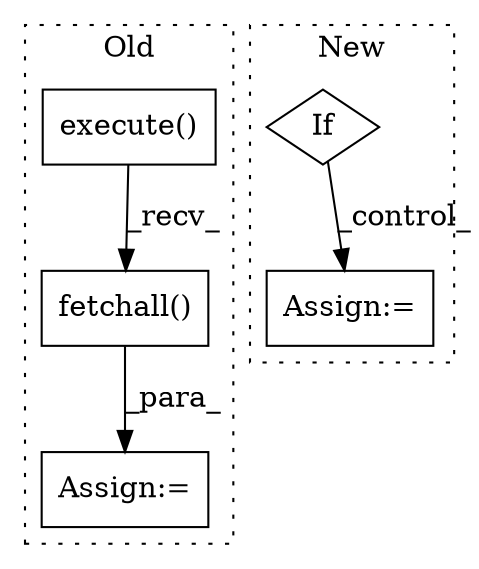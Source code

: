 digraph G {
subgraph cluster0 {
1 [label="fetchall()" a="75" s="5040" l="153" shape="box"];
3 [label="execute()" a="75" s="5040,5134" l="42,26" shape="box"];
4 [label="Assign:=" a="68" s="4932" l="3" shape="box"];
label = "Old";
style="dotted";
}
subgraph cluster1 {
2 [label="If" a="96" s="5105" l="3" shape="diamond"];
5 [label="Assign:=" a="68" s="5143" l="3" shape="box"];
label = "New";
style="dotted";
}
1 -> 4 [label="_para_"];
2 -> 5 [label="_control_"];
3 -> 1 [label="_recv_"];
}